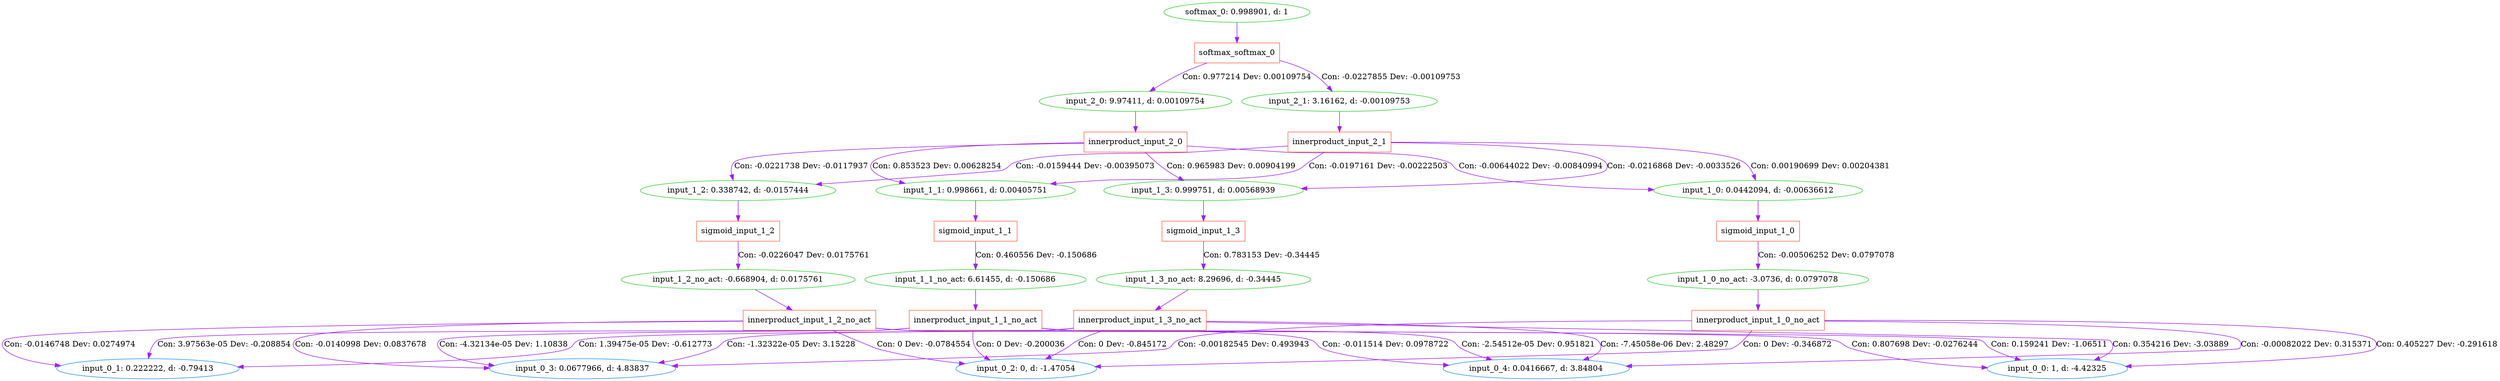 digraph G {
0 [label="softmax_0: 0.998901, d: 1", shape=oval, color=limegreen];
1 [label="softmax_softmax_0", shape=box, color=tomato];
2 [label="input_2_0: 9.97411, d: 0.00109754", shape=oval, color=limegreen];
3 [label="innerproduct_input_2_0", shape=box, color=tomato];
4 [label="input_1_0: 0.0442094, d: -0.00636612", shape=oval, color=limegreen];
5 [label="sigmoid_input_1_0", shape=box, color=tomato];
6 [label="input_1_0_no_act: -3.0736, d: 0.0797078", shape=oval, color=limegreen];
7 [label="innerproduct_input_1_0_no_act", shape=box, color=tomato];
8 [label="input_0_0: 1, d: -4.42325", shape=oval, color=dodgerblue];
9 [label="input_0_2: 0, d: -1.47054", shape=oval, color=dodgerblue];
10 [label="input_0_3: 0.0677966, d: 4.83837", shape=oval, color=dodgerblue];
11 [label="input_0_4: 0.0416667, d: 3.84804", shape=oval, color=dodgerblue];
12 [label="input_1_1: 0.998661, d: 0.00405751", shape=oval, color=limegreen];
13 [label="sigmoid_input_1_1", shape=box, color=tomato];
14 [label="input_1_1_no_act: 6.61455, d: -0.150686", shape=oval, color=limegreen];
15 [label="innerproduct_input_1_1_no_act", shape=box, color=tomato];
16 [label="input_0_1: 0.222222, d: -0.79413", shape=oval, color=dodgerblue];
17 [label="input_1_2: 0.338742, d: -0.0157444", shape=oval, color=limegreen];
18 [label="sigmoid_input_1_2", shape=box, color=tomato];
19 [label="input_1_2_no_act: -0.668904, d: 0.0175761", shape=oval, color=limegreen];
20 [label="innerproduct_input_1_2_no_act", shape=box, color=tomato];
21 [label="input_1_3: 0.999751, d: 0.00568939", shape=oval, color=limegreen];
22 [label="sigmoid_input_1_3", shape=box, color=tomato];
23 [label="input_1_3_no_act: 8.29696, d: -0.34445", shape=oval, color=limegreen];
24 [label="innerproduct_input_1_3_no_act", shape=box, color=tomato];
25 [label="input_2_1: 3.16162, d: -0.00109753", shape=oval, color=limegreen];
26 [label="innerproduct_input_2_1", shape=box, color=tomato];
0->1  [color=purple]
 [label=""];
2->3  [color=purple]
 [label=""];
4->5  [color=purple]
 [label=""];
6->7  [color=purple]
 [label=""];
12->13  [color=purple]
 [label=""];
14->15  [color=purple]
 [label=""];
17->18  [color=purple]
 [label=""];
19->20  [color=purple]
 [label=""];
21->22  [color=purple]
 [label=""];
23->24  [color=purple]
 [label=""];
25->26  [color=purple]
 [label=""];
1->2  [color=purple]
 [label="Con: 0.977214 Dev: 0.00109754"];
3->4  [color=purple]
 [label="Con: -0.00644022 Dev: -0.00840994"];
5->6  [color=purple]
 [label="Con: -0.00506252 Dev: 0.0797078"];
7->8  [color=purple]
 [label="Con: 0.405227 Dev: -0.291618"];
7->9  [color=purple]
 [label="Con: 0 Dev: -0.346872"];
7->10  [color=purple]
 [label="Con: -0.00182545 Dev: 0.493943"];
7->11  [color=purple]
 [label="Con: -0.00082022 Dev: 0.315371"];
3->12  [color=purple]
 [label="Con: 0.853523 Dev: 0.00628254"];
13->14  [color=purple]
 [label="Con: 0.460556 Dev: -0.150686"];
15->8  [color=purple]
 [label="Con: 0.159241 Dev: -1.06511"];
15->16  [color=purple]
 [label="Con: 3.97563e-05 Dev: -0.208854"];
15->9  [color=purple]
 [label="Con: 0 Dev: -0.200036"];
15->10  [color=purple]
 [label="Con: -4.32134e-05 Dev: 1.10838"];
15->11  [color=purple]
 [label="Con: -2.54512e-05 Dev: 0.951821"];
3->17  [color=purple]
 [label="Con: -0.0221738 Dev: -0.0117937"];
18->19  [color=purple]
 [label="Con: -0.0226047 Dev: 0.0175761"];
20->8  [color=purple]
 [label="Con: 0.807698 Dev: -0.0276244"];
20->16  [color=purple]
 [label="Con: -0.0146748 Dev: 0.0274974"];
20->9  [color=purple]
 [label="Con: 0 Dev: -0.0784554"];
20->10  [color=purple]
 [label="Con: -0.0140998 Dev: 0.0837678"];
20->11  [color=purple]
 [label="Con: -0.011514 Dev: 0.0978722"];
3->21  [color=purple]
 [label="Con: 0.965983 Dev: 0.00904199"];
22->23  [color=purple]
 [label="Con: 0.783153 Dev: -0.34445"];
24->8  [color=purple]
 [label="Con: 0.354216 Dev: -3.03889"];
24->16  [color=purple]
 [label="Con: 1.39475e-05 Dev: -0.612773"];
24->9  [color=purple]
 [label="Con: 0 Dev: -0.845172"];
24->10  [color=purple]
 [label="Con: -1.32322e-05 Dev: 3.15228"];
24->11  [color=purple]
 [label="Con: -7.45058e-06 Dev: 2.48297"];
1->25  [color=purple]
 [label="Con: -0.0227855 Dev: -0.00109753"];
26->4  [color=purple]
 [label="Con: 0.00190699 Dev: 0.00204381"];
26->12  [color=purple]
 [label="Con: -0.0197161 Dev: -0.00222503"];
26->17  [color=purple]
 [label="Con: -0.0159444 Dev: -0.00395073"];
26->21  [color=purple]
 [label="Con: -0.0216868 Dev: -0.0033526"];
}
